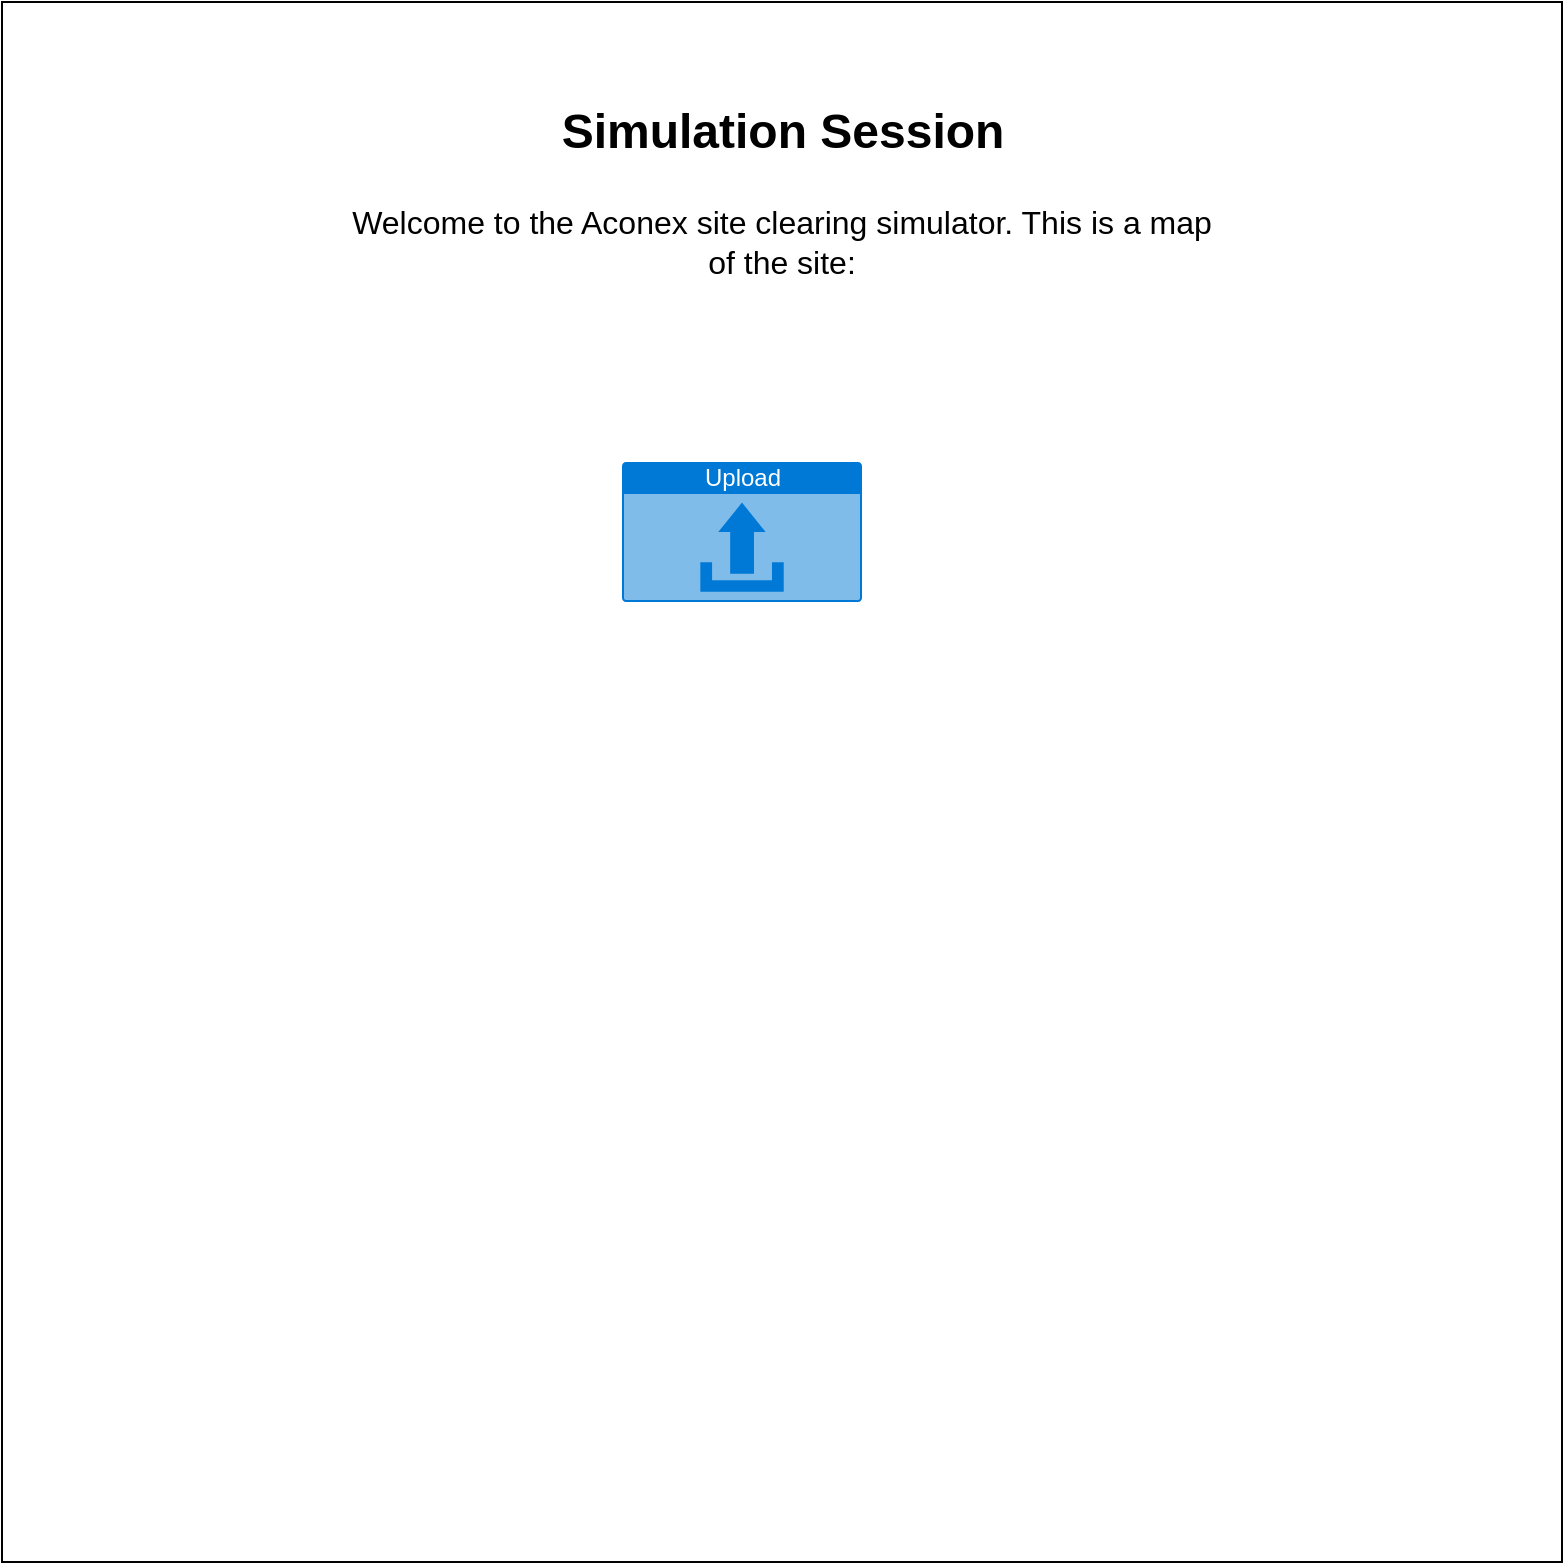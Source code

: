 <mxfile version="15.0.3" type="github">
  <diagram id="tM43H5YGe2w6ltJZeZHz" name="Main Landing">
    <mxGraphModel dx="1186" dy="633" grid="1" gridSize="10" guides="1" tooltips="1" connect="1" arrows="1" fold="1" page="1" pageScale="1" pageWidth="850" pageHeight="1100" math="0" shadow="0">
      <root>
        <mxCell id="0" />
        <mxCell id="1" parent="0" />
        <mxCell id="zkW4ZXlrT_6_myXE2G8d-1" value="" style="whiteSpace=wrap;html=1;aspect=fixed;" parent="1" vertex="1">
          <mxGeometry x="30" y="120" width="780" height="780" as="geometry" />
        </mxCell>
        <mxCell id="jn6MFovd8rV3hmX8iC2H-2" value="Simulation Session" style="text;strokeColor=none;fillColor=none;html=1;fontSize=24;fontStyle=1;verticalAlign=middle;align=center;" vertex="1" parent="1">
          <mxGeometry x="260" y="170" width="320" height="30" as="geometry" />
        </mxCell>
        <UserObject label="&lt;div style=&quot;font-size: 16px;&quot;&gt;Welcome to the Aconex site clearing simulator. This is a map&lt;/div&gt;&lt;div style=&quot;font-size: 16px;&quot;&gt;of the site:&lt;/div&gt;" placeholders="1" id="jn6MFovd8rV3hmX8iC2H-3">
          <mxCell style="text;html=1;strokeColor=none;fillColor=none;align=center;verticalAlign=middle;whiteSpace=wrap;overflow=hidden;fontSize=16;" vertex="1" parent="1">
            <mxGeometry x="120" y="210" width="600" height="60" as="geometry" />
          </mxCell>
        </UserObject>
        <mxCell id="jn6MFovd8rV3hmX8iC2H-5" value="Upload" style="html=1;strokeColor=none;fillColor=#0079D6;labelPosition=center;verticalLabelPosition=middle;verticalAlign=top;align=center;fontSize=12;outlineConnect=0;spacingTop=-6;fontColor=#FFFFFF;shape=mxgraph.sitemap.upload;" vertex="1" parent="1">
          <mxGeometry x="340" y="350" width="120" height="70" as="geometry" />
        </mxCell>
      </root>
    </mxGraphModel>
  </diagram>
</mxfile>
